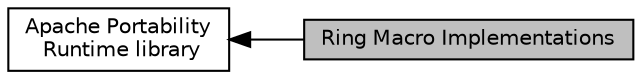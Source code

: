 digraph "Ring Macro Implementations"
{
  edge [fontname="Helvetica",fontsize="10",labelfontname="Helvetica",labelfontsize="10"];
  node [fontname="Helvetica",fontsize="10",shape=box];
  rankdir=LR;
  Node1 [label="Ring Macro Implementations",height=0.2,width=0.4,color="black", fillcolor="grey75", style="filled", fontcolor="black",tooltip=" "];
  Node2 [label="Apache Portability\l Runtime library",height=0.2,width=0.4,color="black", fillcolor="white", style="filled",URL="$group___a_p_r.html",tooltip=" "];
  Node2->Node1 [shape=plaintext, dir="back", style="solid"];
}
